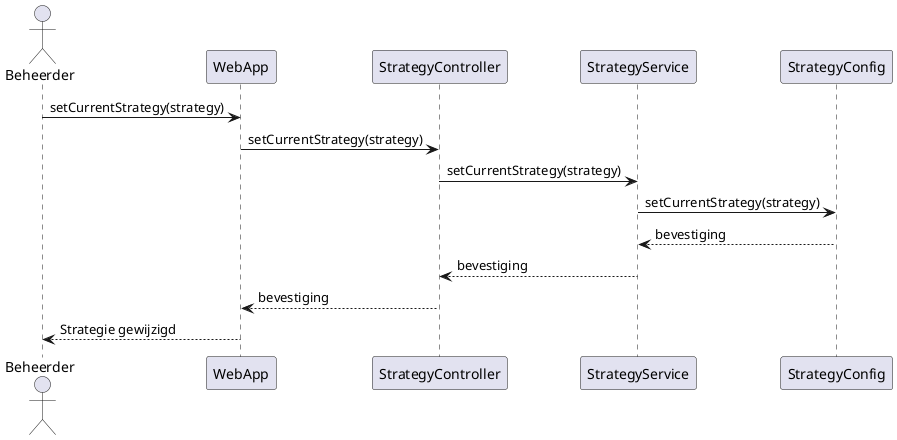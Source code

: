 @startuml
actor Beheerder
participant WebApp
participant StrategyController
participant StrategyService
participant StrategyConfig

Beheerder -> WebApp : setCurrentStrategy(strategy)
WebApp -> StrategyController : setCurrentStrategy(strategy)
StrategyController -> StrategyService : setCurrentStrategy(strategy)
StrategyService -> StrategyConfig : setCurrentStrategy(strategy)
StrategyConfig --> StrategyService : bevestiging
StrategyService --> StrategyController : bevestiging
StrategyController --> WebApp : bevestiging
WebApp --> Beheerder : Strategie gewijzigd
@enduml

